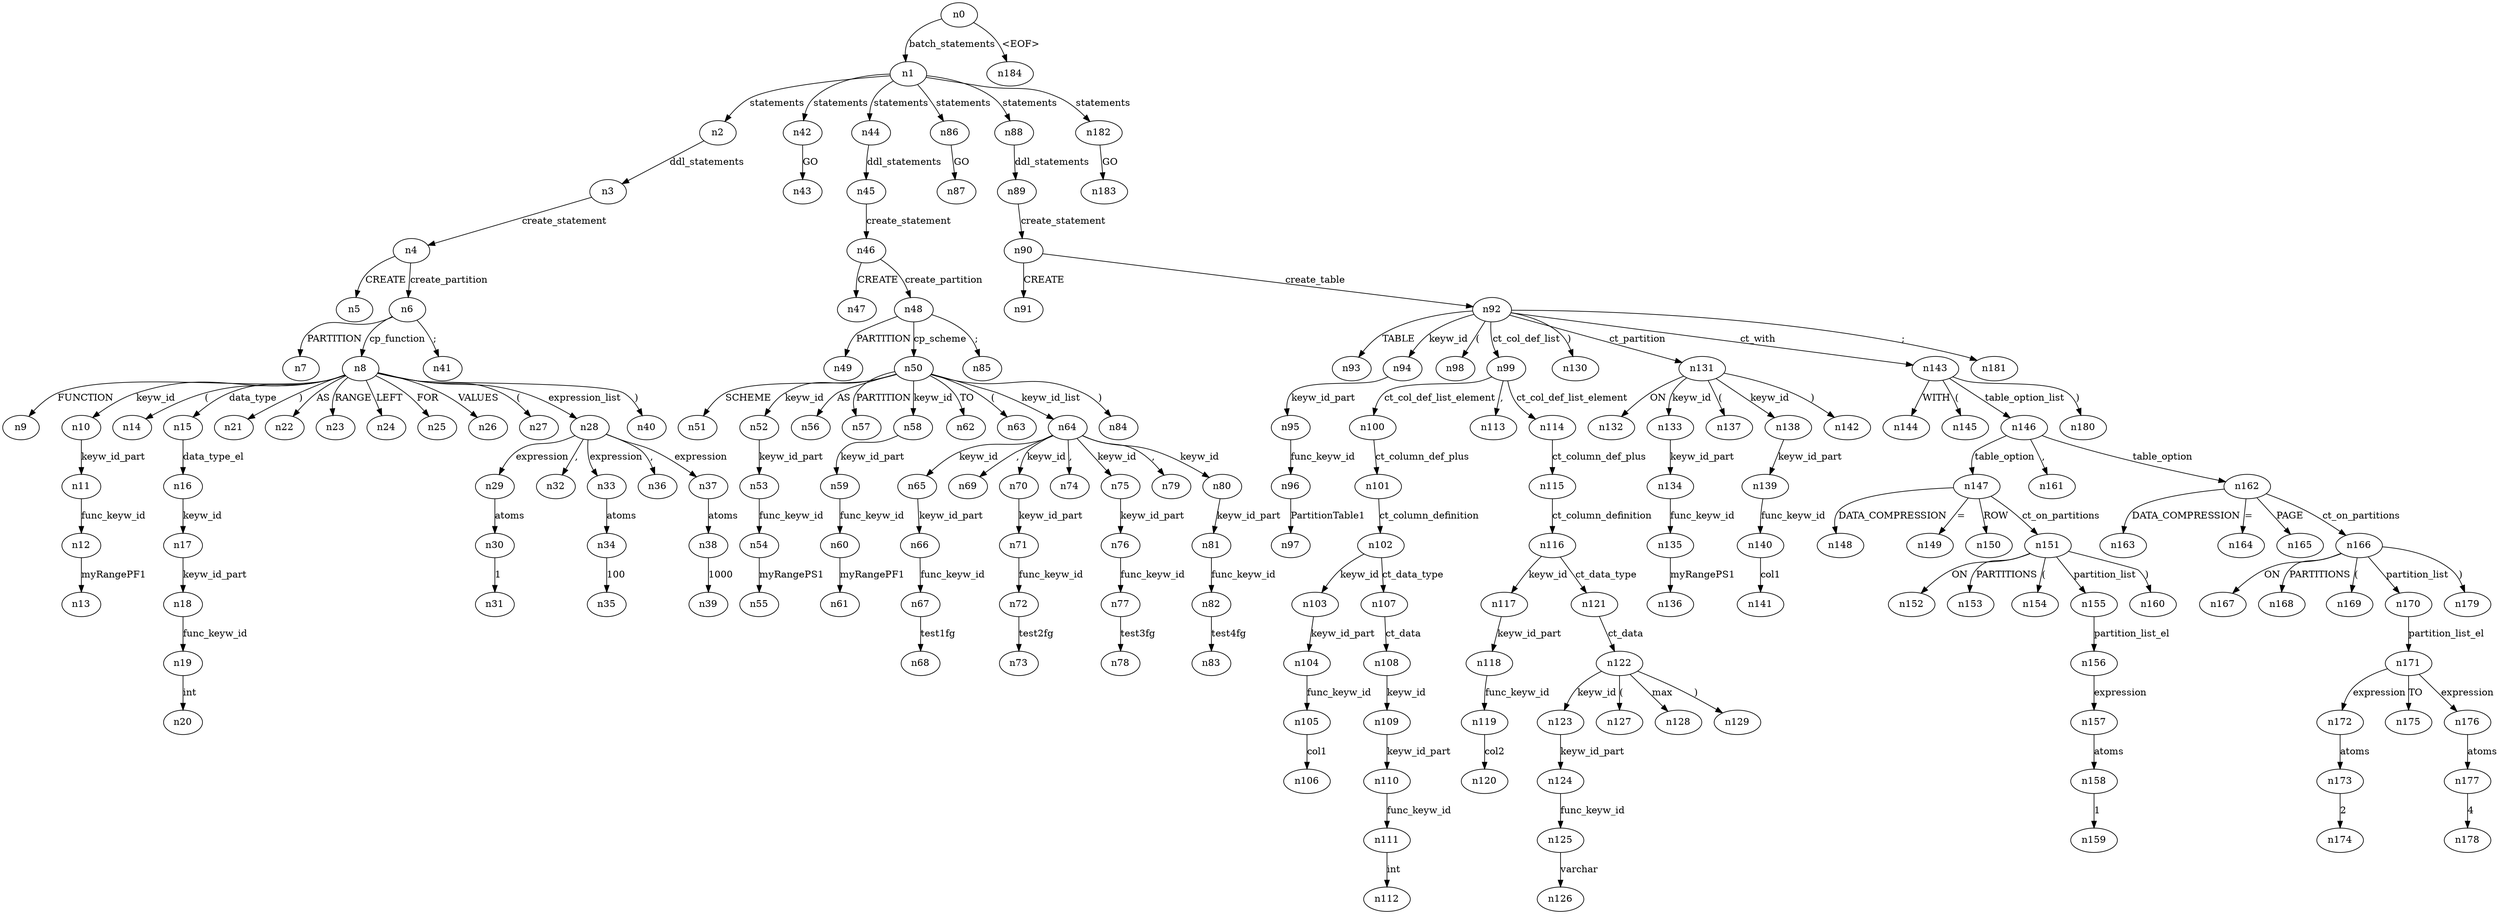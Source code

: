 digraph ParseTree {
  n0 -> n1 [label="batch_statements"];
  n1 -> n2 [label="statements"];
  n2 -> n3 [label="ddl_statements"];
  n3 -> n4 [label="create_statement"];
  n4 -> n5 [label="CREATE"];
  n4 -> n6 [label="create_partition"];
  n6 -> n7 [label="PARTITION"];
  n6 -> n8 [label="cp_function"];
  n8 -> n9 [label="FUNCTION"];
  n8 -> n10 [label="keyw_id"];
  n10 -> n11 [label="keyw_id_part"];
  n11 -> n12 [label="func_keyw_id"];
  n12 -> n13 [label="myRangePF1"];
  n8 -> n14 [label="("];
  n8 -> n15 [label="data_type"];
  n15 -> n16 [label="data_type_el"];
  n16 -> n17 [label="keyw_id"];
  n17 -> n18 [label="keyw_id_part"];
  n18 -> n19 [label="func_keyw_id"];
  n19 -> n20 [label="int"];
  n8 -> n21 [label=")"];
  n8 -> n22 [label="AS"];
  n8 -> n23 [label="RANGE"];
  n8 -> n24 [label="LEFT"];
  n8 -> n25 [label="FOR"];
  n8 -> n26 [label="VALUES"];
  n8 -> n27 [label="("];
  n8 -> n28 [label="expression_list"];
  n28 -> n29 [label="expression"];
  n29 -> n30 [label="atoms"];
  n30 -> n31 [label="1"];
  n28 -> n32 [label=","];
  n28 -> n33 [label="expression"];
  n33 -> n34 [label="atoms"];
  n34 -> n35 [label="100"];
  n28 -> n36 [label=","];
  n28 -> n37 [label="expression"];
  n37 -> n38 [label="atoms"];
  n38 -> n39 [label="1000"];
  n8 -> n40 [label=")"];
  n6 -> n41 [label=";"];
  n1 -> n42 [label="statements"];
  n42 -> n43 [label="GO"];
  n1 -> n44 [label="statements"];
  n44 -> n45 [label="ddl_statements"];
  n45 -> n46 [label="create_statement"];
  n46 -> n47 [label="CREATE"];
  n46 -> n48 [label="create_partition"];
  n48 -> n49 [label="PARTITION"];
  n48 -> n50 [label="cp_scheme"];
  n50 -> n51 [label="SCHEME"];
  n50 -> n52 [label="keyw_id"];
  n52 -> n53 [label="keyw_id_part"];
  n53 -> n54 [label="func_keyw_id"];
  n54 -> n55 [label="myRangePS1"];
  n50 -> n56 [label="AS"];
  n50 -> n57 [label="PARTITION"];
  n50 -> n58 [label="keyw_id"];
  n58 -> n59 [label="keyw_id_part"];
  n59 -> n60 [label="func_keyw_id"];
  n60 -> n61 [label="myRangePF1"];
  n50 -> n62 [label="TO"];
  n50 -> n63 [label="("];
  n50 -> n64 [label="keyw_id_list"];
  n64 -> n65 [label="keyw_id"];
  n65 -> n66 [label="keyw_id_part"];
  n66 -> n67 [label="func_keyw_id"];
  n67 -> n68 [label="test1fg"];
  n64 -> n69 [label=","];
  n64 -> n70 [label="keyw_id"];
  n70 -> n71 [label="keyw_id_part"];
  n71 -> n72 [label="func_keyw_id"];
  n72 -> n73 [label="test2fg"];
  n64 -> n74 [label=","];
  n64 -> n75 [label="keyw_id"];
  n75 -> n76 [label="keyw_id_part"];
  n76 -> n77 [label="func_keyw_id"];
  n77 -> n78 [label="test3fg"];
  n64 -> n79 [label=","];
  n64 -> n80 [label="keyw_id"];
  n80 -> n81 [label="keyw_id_part"];
  n81 -> n82 [label="func_keyw_id"];
  n82 -> n83 [label="test4fg"];
  n50 -> n84 [label=")"];
  n48 -> n85 [label=";"];
  n1 -> n86 [label="statements"];
  n86 -> n87 [label="GO"];
  n1 -> n88 [label="statements"];
  n88 -> n89 [label="ddl_statements"];
  n89 -> n90 [label="create_statement"];
  n90 -> n91 [label="CREATE"];
  n90 -> n92 [label="create_table"];
  n92 -> n93 [label="TABLE"];
  n92 -> n94 [label="keyw_id"];
  n94 -> n95 [label="keyw_id_part"];
  n95 -> n96 [label="func_keyw_id"];
  n96 -> n97 [label="PartitionTable1"];
  n92 -> n98 [label="("];
  n92 -> n99 [label="ct_col_def_list"];
  n99 -> n100 [label="ct_col_def_list_element"];
  n100 -> n101 [label="ct_column_def_plus"];
  n101 -> n102 [label="ct_column_definition"];
  n102 -> n103 [label="keyw_id"];
  n103 -> n104 [label="keyw_id_part"];
  n104 -> n105 [label="func_keyw_id"];
  n105 -> n106 [label="col1"];
  n102 -> n107 [label="ct_data_type"];
  n107 -> n108 [label="ct_data"];
  n108 -> n109 [label="keyw_id"];
  n109 -> n110 [label="keyw_id_part"];
  n110 -> n111 [label="func_keyw_id"];
  n111 -> n112 [label="int"];
  n99 -> n113 [label=","];
  n99 -> n114 [label="ct_col_def_list_element"];
  n114 -> n115 [label="ct_column_def_plus"];
  n115 -> n116 [label="ct_column_definition"];
  n116 -> n117 [label="keyw_id"];
  n117 -> n118 [label="keyw_id_part"];
  n118 -> n119 [label="func_keyw_id"];
  n119 -> n120 [label="col2"];
  n116 -> n121 [label="ct_data_type"];
  n121 -> n122 [label="ct_data"];
  n122 -> n123 [label="keyw_id"];
  n123 -> n124 [label="keyw_id_part"];
  n124 -> n125 [label="func_keyw_id"];
  n125 -> n126 [label="varchar"];
  n122 -> n127 [label="("];
  n122 -> n128 [label="max"];
  n122 -> n129 [label=")"];
  n92 -> n130 [label=")"];
  n92 -> n131 [label="ct_partition"];
  n131 -> n132 [label="ON"];
  n131 -> n133 [label="keyw_id"];
  n133 -> n134 [label="keyw_id_part"];
  n134 -> n135 [label="func_keyw_id"];
  n135 -> n136 [label="myRangePS1"];
  n131 -> n137 [label="("];
  n131 -> n138 [label="keyw_id"];
  n138 -> n139 [label="keyw_id_part"];
  n139 -> n140 [label="func_keyw_id"];
  n140 -> n141 [label="col1"];
  n131 -> n142 [label=")"];
  n92 -> n143 [label="ct_with"];
  n143 -> n144 [label="WITH"];
  n143 -> n145 [label="("];
  n143 -> n146 [label="table_option_list"];
  n146 -> n147 [label="table_option"];
  n147 -> n148 [label="DATA_COMPRESSION"];
  n147 -> n149 [label="="];
  n147 -> n150 [label="ROW"];
  n147 -> n151 [label="ct_on_partitions"];
  n151 -> n152 [label="ON"];
  n151 -> n153 [label="PARTITIONS"];
  n151 -> n154 [label="("];
  n151 -> n155 [label="partition_list"];
  n155 -> n156 [label="partition_list_el"];
  n156 -> n157 [label="expression"];
  n157 -> n158 [label="atoms"];
  n158 -> n159 [label="1"];
  n151 -> n160 [label=")"];
  n146 -> n161 [label=","];
  n146 -> n162 [label="table_option"];
  n162 -> n163 [label="DATA_COMPRESSION"];
  n162 -> n164 [label="="];
  n162 -> n165 [label="PAGE"];
  n162 -> n166 [label="ct_on_partitions"];
  n166 -> n167 [label="ON"];
  n166 -> n168 [label="PARTITIONS"];
  n166 -> n169 [label="("];
  n166 -> n170 [label="partition_list"];
  n170 -> n171 [label="partition_list_el"];
  n171 -> n172 [label="expression"];
  n172 -> n173 [label="atoms"];
  n173 -> n174 [label="2"];
  n171 -> n175 [label="TO"];
  n171 -> n176 [label="expression"];
  n176 -> n177 [label="atoms"];
  n177 -> n178 [label="4"];
  n166 -> n179 [label=")"];
  n143 -> n180 [label=")"];
  n92 -> n181 [label=";"];
  n1 -> n182 [label="statements"];
  n182 -> n183 [label="GO"];
  n0 -> n184 [label="<EOF>"];
}